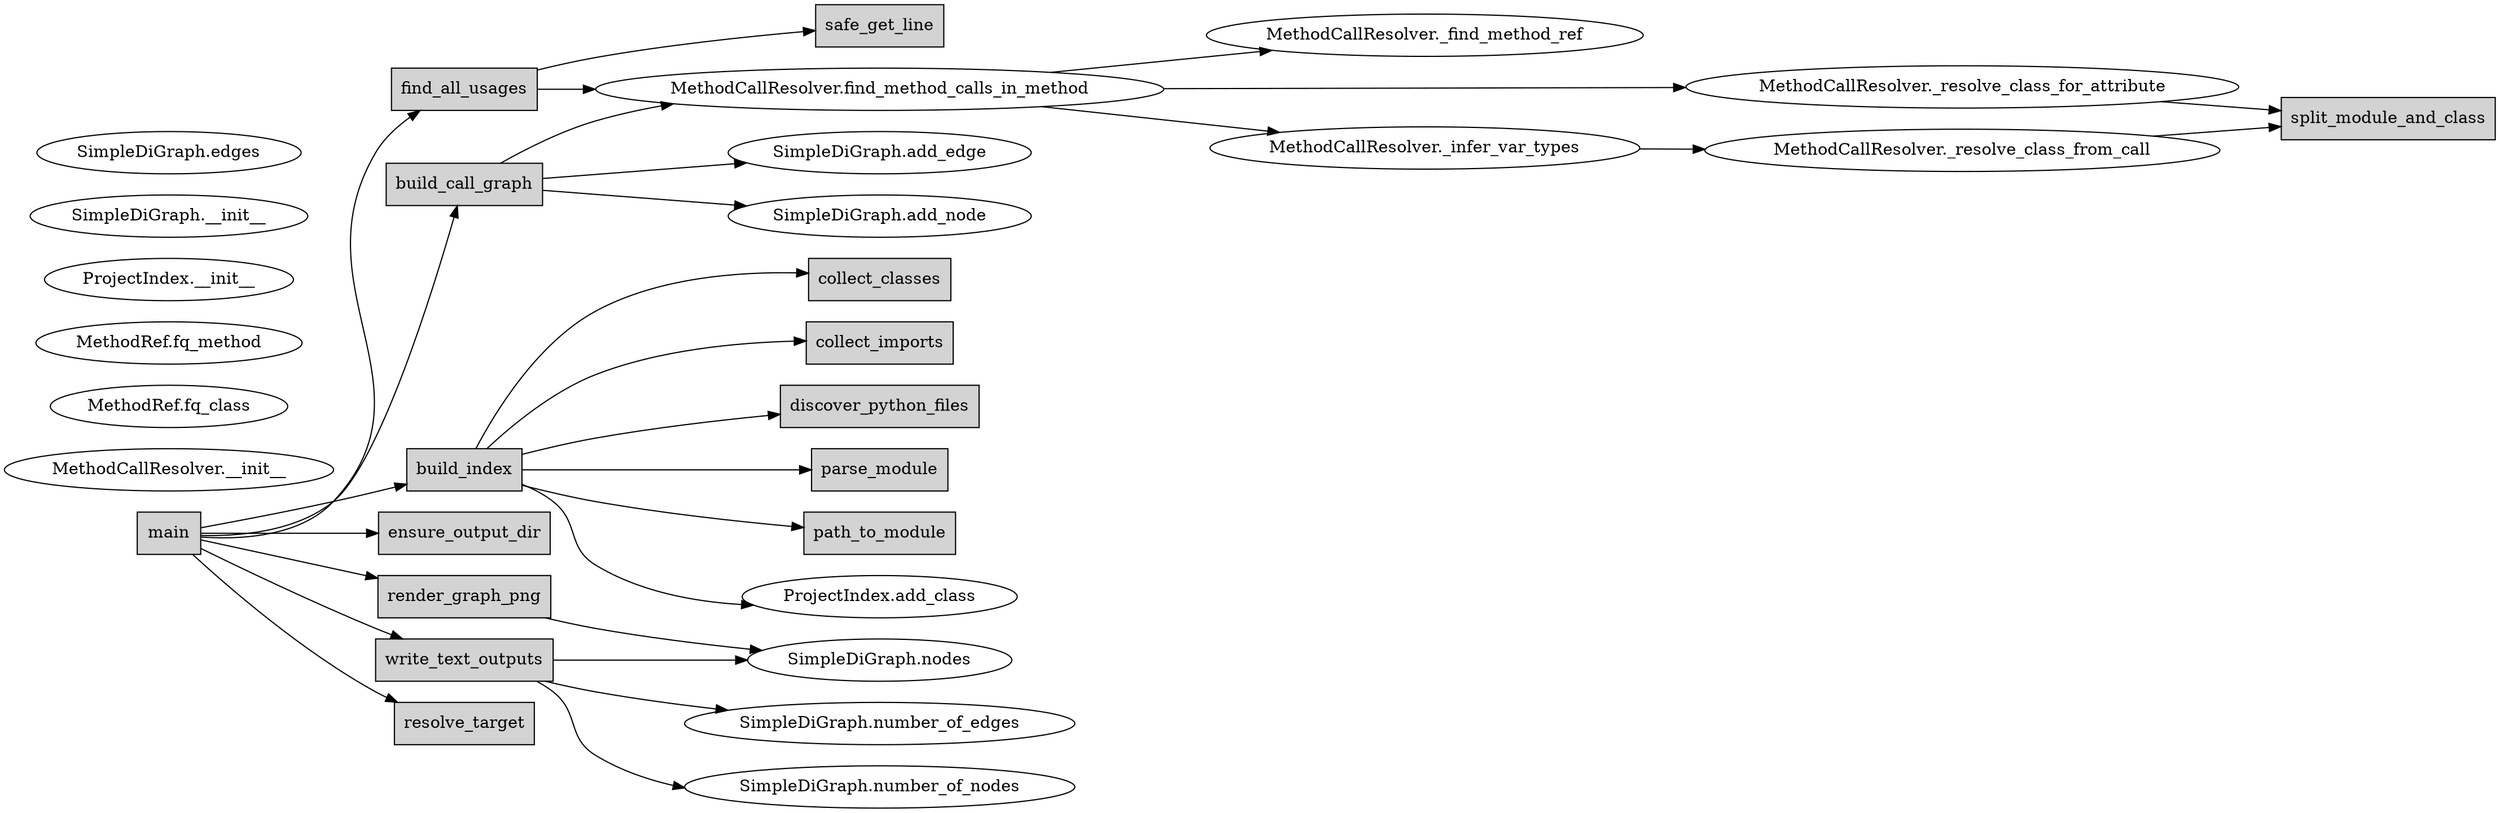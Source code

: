 digraph ModuleCallGraph {
  rankdir=LR;
  "func:build_call_graph" [shape=box, style=filled, fillcolor=lightgray, label="build_call_graph"];
  "func:build_index" [shape=box, style=filled, fillcolor=lightgray, label="build_index"];
  "func:collect_classes" [shape=box, style=filled, fillcolor=lightgray, label="collect_classes"];
  "func:collect_imports" [shape=box, style=filled, fillcolor=lightgray, label="collect_imports"];
  "func:discover_python_files" [shape=box, style=filled, fillcolor=lightgray, label="discover_python_files"];
  "func:ensure_output_dir" [shape=box, style=filled, fillcolor=lightgray, label="ensure_output_dir"];
  "func:find_all_usages" [shape=box, style=filled, fillcolor=lightgray, label="find_all_usages"];
  "func:main" [shape=box, style=filled, fillcolor=lightgray, label="main"];
  "func:parse_module" [shape=box, style=filled, fillcolor=lightgray, label="parse_module"];
  "func:path_to_module" [shape=box, style=filled, fillcolor=lightgray, label="path_to_module"];
  "func:render_graph_png" [shape=box, style=filled, fillcolor=lightgray, label="render_graph_png"];
  "func:resolve_target" [shape=box, style=filled, fillcolor=lightgray, label="resolve_target"];
  "func:safe_get_line" [shape=box, style=filled, fillcolor=lightgray, label="safe_get_line"];
  "func:split_module_and_class" [shape=box, style=filled, fillcolor=lightgray, label="split_module_and_class"];
  "func:write_text_outputs" [shape=box, style=filled, fillcolor=lightgray, label="write_text_outputs"];
  "method:MethodCallResolver.__init__" [shape=ellipse, label="MethodCallResolver.__init__"];
  "method:MethodCallResolver._find_method_ref" [shape=ellipse, label="MethodCallResolver._find_method_ref"];
  "method:MethodCallResolver._infer_var_types" [shape=ellipse, label="MethodCallResolver._infer_var_types"];
  "method:MethodCallResolver._resolve_class_for_attribute" [shape=ellipse, label="MethodCallResolver._resolve_class_for_attribute"];
  "method:MethodCallResolver._resolve_class_from_call" [shape=ellipse, label="MethodCallResolver._resolve_class_from_call"];
  "method:MethodCallResolver.find_method_calls_in_method" [shape=ellipse, label="MethodCallResolver.find_method_calls_in_method"];
  "method:MethodRef.fq_class" [shape=ellipse, label="MethodRef.fq_class"];
  "method:MethodRef.fq_method" [shape=ellipse, label="MethodRef.fq_method"];
  "method:ProjectIndex.__init__" [shape=ellipse, label="ProjectIndex.__init__"];
  "method:ProjectIndex.add_class" [shape=ellipse, label="ProjectIndex.add_class"];
  "method:SimpleDiGraph.__init__" [shape=ellipse, label="SimpleDiGraph.__init__"];
  "method:SimpleDiGraph.add_edge" [shape=ellipse, label="SimpleDiGraph.add_edge"];
  "method:SimpleDiGraph.add_node" [shape=ellipse, label="SimpleDiGraph.add_node"];
  "method:SimpleDiGraph.edges" [shape=ellipse, label="SimpleDiGraph.edges"];
  "method:SimpleDiGraph.nodes" [shape=ellipse, label="SimpleDiGraph.nodes"];
  "method:SimpleDiGraph.number_of_edges" [shape=ellipse, label="SimpleDiGraph.number_of_edges"];
  "method:SimpleDiGraph.number_of_nodes" [shape=ellipse, label="SimpleDiGraph.number_of_nodes"];
  "func:build_call_graph" -> "method:MethodCallResolver.find_method_calls_in_method";
  "func:build_call_graph" -> "method:SimpleDiGraph.add_edge";
  "func:build_call_graph" -> "method:SimpleDiGraph.add_node";
  "func:build_index" -> "func:collect_classes";
  "func:build_index" -> "func:collect_imports";
  "func:build_index" -> "func:discover_python_files";
  "func:build_index" -> "func:parse_module";
  "func:build_index" -> "func:path_to_module";
  "func:build_index" -> "method:ProjectIndex.add_class";
  "func:find_all_usages" -> "func:safe_get_line";
  "func:find_all_usages" -> "method:MethodCallResolver.find_method_calls_in_method";
  "func:main" -> "func:build_call_graph";
  "func:main" -> "func:build_index";
  "func:main" -> "func:ensure_output_dir";
  "func:main" -> "func:find_all_usages";
  "func:main" -> "func:render_graph_png";
  "func:main" -> "func:resolve_target";
  "func:main" -> "func:write_text_outputs";
  "func:render_graph_png" -> "method:SimpleDiGraph.nodes";
  "func:write_text_outputs" -> "method:SimpleDiGraph.nodes";
  "func:write_text_outputs" -> "method:SimpleDiGraph.number_of_edges";
  "func:write_text_outputs" -> "method:SimpleDiGraph.number_of_nodes";
  "method:MethodCallResolver._infer_var_types" -> "method:MethodCallResolver._resolve_class_from_call";
  "method:MethodCallResolver._resolve_class_for_attribute" -> "func:split_module_and_class";
  "method:MethodCallResolver._resolve_class_from_call" -> "func:split_module_and_class";
  "method:MethodCallResolver.find_method_calls_in_method" -> "method:MethodCallResolver._find_method_ref";
  "method:MethodCallResolver.find_method_calls_in_method" -> "method:MethodCallResolver._infer_var_types";
  "method:MethodCallResolver.find_method_calls_in_method" -> "method:MethodCallResolver._resolve_class_for_attribute";
}
